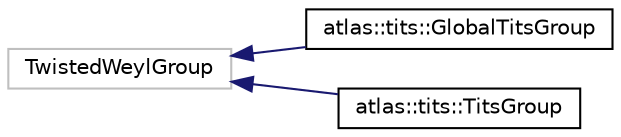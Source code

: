 digraph "Graphical Class Hierarchy"
{
  edge [fontname="Helvetica",fontsize="10",labelfontname="Helvetica",labelfontsize="10"];
  node [fontname="Helvetica",fontsize="10",shape=record];
  rankdir="LR";
  Node1 [label="TwistedWeylGroup",height=0.2,width=0.4,color="grey75", fillcolor="white", style="filled"];
  Node1 -> Node2 [dir="back",color="midnightblue",fontsize="10",style="solid",fontname="Helvetica"];
  Node2 [label="atlas::tits::GlobalTitsGroup",height=0.2,width=0.4,color="black", fillcolor="white", style="filled",URL="$classatlas_1_1tits_1_1GlobalTitsGroup.html"];
  Node1 -> Node3 [dir="back",color="midnightblue",fontsize="10",style="solid",fontname="Helvetica"];
  Node3 [label="atlas::tits::TitsGroup",height=0.2,width=0.4,color="black", fillcolor="white", style="filled",URL="$classatlas_1_1tits_1_1TitsGroup.html"];
}
